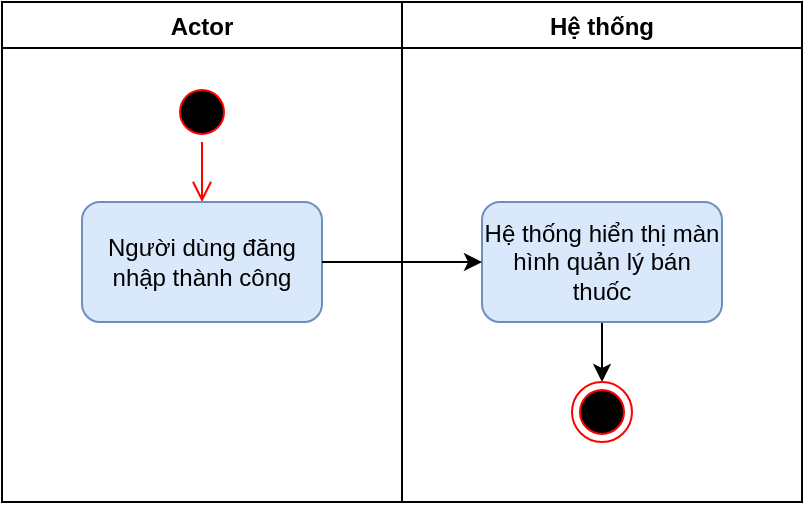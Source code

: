 <mxfile version="13.7.7" type="github">
  <diagram name="Page-1" id="e7e014a7-5840-1c2e-5031-d8a46d1fe8dd">
    <mxGraphModel dx="1185" dy="601" grid="1" gridSize="10" guides="1" tooltips="1" connect="1" arrows="1" fold="1" page="1" pageScale="1" pageWidth="1169" pageHeight="826" background="#ffffff" math="0" shadow="0">
      <root>
        <mxCell id="0" />
        <mxCell id="1" parent="0" />
        <mxCell id="p6Hwav64YAK3mJRrAbid-41" value="Actor" style="swimlane;" vertex="1" parent="1">
          <mxGeometry x="480" y="270" width="200" height="250" as="geometry" />
        </mxCell>
        <mxCell id="p6Hwav64YAK3mJRrAbid-43" value="" style="ellipse;html=1;shape=startState;fillColor=#000000;strokeColor=#ff0000;" vertex="1" parent="p6Hwav64YAK3mJRrAbid-41">
          <mxGeometry x="85" y="40" width="30" height="30" as="geometry" />
        </mxCell>
        <mxCell id="p6Hwav64YAK3mJRrAbid-44" value="" style="edgeStyle=orthogonalEdgeStyle;html=1;verticalAlign=bottom;endArrow=open;endSize=8;strokeColor=#ff0000;" edge="1" source="p6Hwav64YAK3mJRrAbid-43" parent="p6Hwav64YAK3mJRrAbid-41">
          <mxGeometry relative="1" as="geometry">
            <mxPoint x="100" y="100" as="targetPoint" />
          </mxGeometry>
        </mxCell>
        <mxCell id="p6Hwav64YAK3mJRrAbid-45" value="Người dùng đăng nhập thành công" style="rounded=1;whiteSpace=wrap;html=1;fillColor=#dae8fc;strokeColor=#6c8ebf;" vertex="1" parent="p6Hwav64YAK3mJRrAbid-41">
          <mxGeometry x="40" y="100" width="120" height="60" as="geometry" />
        </mxCell>
        <mxCell id="p6Hwav64YAK3mJRrAbid-42" value="Hệ thống" style="swimlane;startSize=23;" vertex="1" parent="1">
          <mxGeometry x="680" y="270" width="200" height="250" as="geometry" />
        </mxCell>
        <mxCell id="p6Hwav64YAK3mJRrAbid-49" style="edgeStyle=orthogonalEdgeStyle;rounded=0;orthogonalLoop=1;jettySize=auto;html=1;exitX=0.5;exitY=1;exitDx=0;exitDy=0;entryX=0.5;entryY=0;entryDx=0;entryDy=0;" edge="1" parent="p6Hwav64YAK3mJRrAbid-42" source="p6Hwav64YAK3mJRrAbid-46" target="p6Hwav64YAK3mJRrAbid-48">
          <mxGeometry relative="1" as="geometry" />
        </mxCell>
        <mxCell id="p6Hwav64YAK3mJRrAbid-46" value="Hệ thống hiển thị màn hình quản lý bán thuốc" style="rounded=1;whiteSpace=wrap;html=1;fillColor=#dae8fc;strokeColor=#6c8ebf;" vertex="1" parent="p6Hwav64YAK3mJRrAbid-42">
          <mxGeometry x="40" y="100" width="120" height="60" as="geometry" />
        </mxCell>
        <mxCell id="p6Hwav64YAK3mJRrAbid-48" value="" style="ellipse;html=1;shape=endState;fillColor=#000000;strokeColor=#ff0000;" vertex="1" parent="p6Hwav64YAK3mJRrAbid-42">
          <mxGeometry x="85" y="190" width="30" height="30" as="geometry" />
        </mxCell>
        <mxCell id="p6Hwav64YAK3mJRrAbid-47" style="edgeStyle=orthogonalEdgeStyle;rounded=0;orthogonalLoop=1;jettySize=auto;html=1;exitX=1;exitY=0.5;exitDx=0;exitDy=0;entryX=0;entryY=0.5;entryDx=0;entryDy=0;" edge="1" parent="1" source="p6Hwav64YAK3mJRrAbid-45" target="p6Hwav64YAK3mJRrAbid-46">
          <mxGeometry relative="1" as="geometry" />
        </mxCell>
      </root>
    </mxGraphModel>
  </diagram>
</mxfile>
